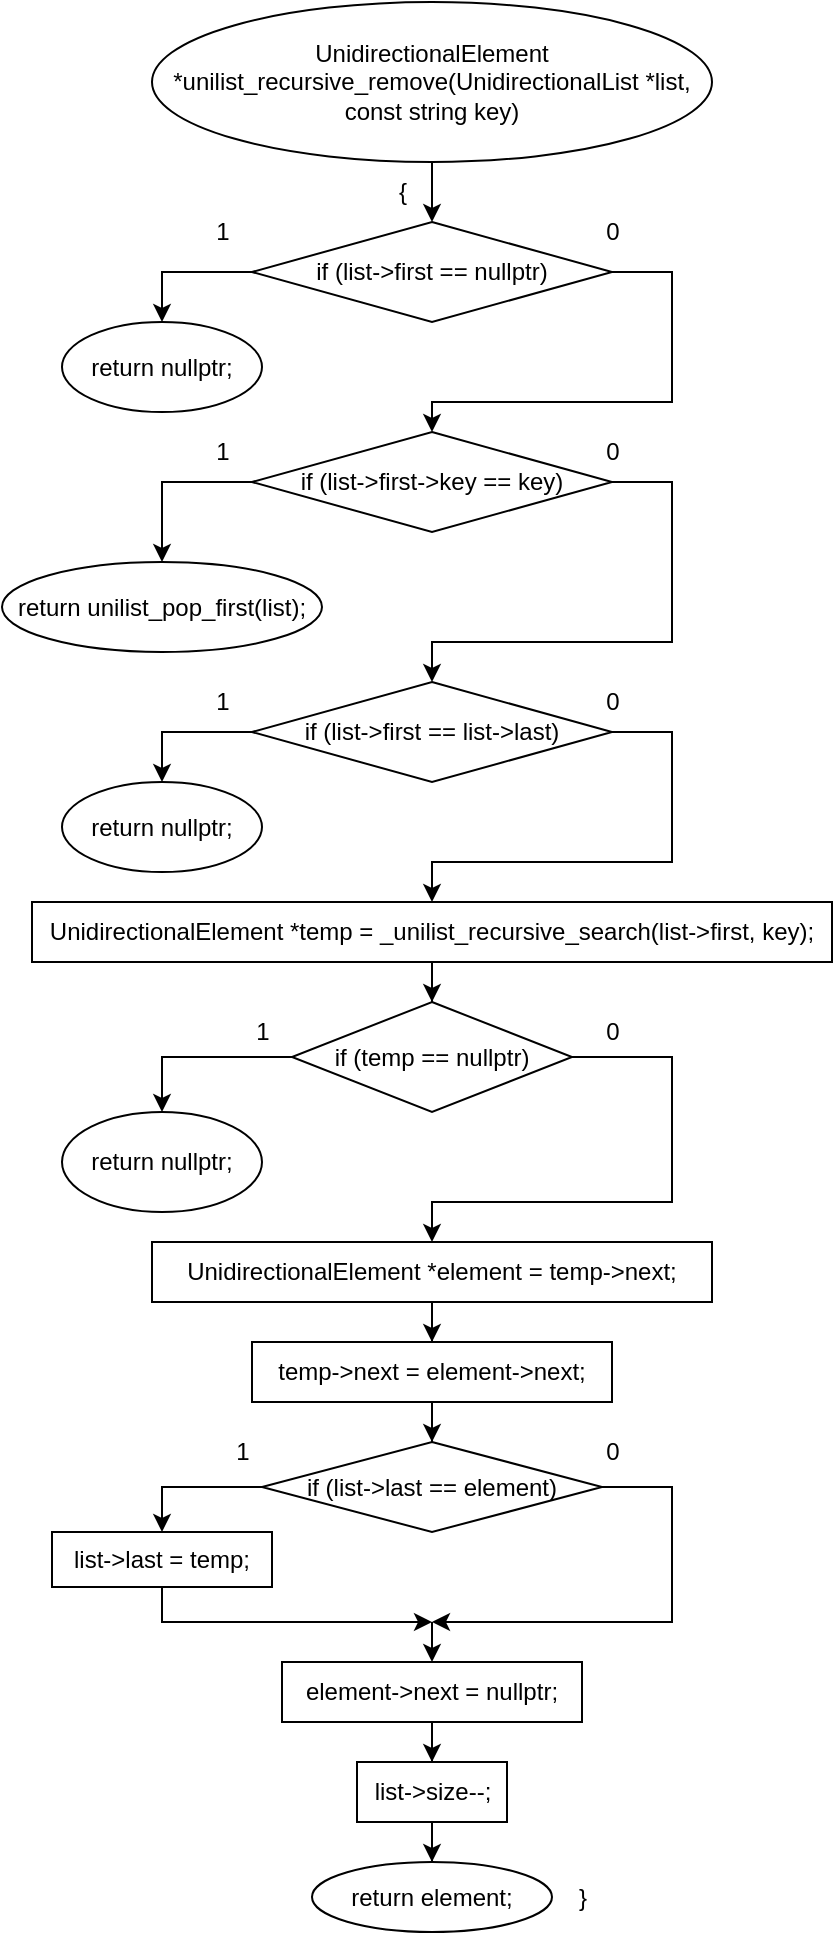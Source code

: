 <mxfile version="20.8.16" type="device"><diagram name="Страница 1" id="PlO7D-eWGLN8RuqNhPjP"><mxGraphModel dx="1050" dy="629" grid="1" gridSize="10" guides="1" tooltips="1" connect="1" arrows="1" fold="1" page="1" pageScale="1" pageWidth="827" pageHeight="1169" math="0" shadow="0"><root><mxCell id="0"/><mxCell id="1" parent="0"/><mxCell id="T_EFkz1AX2b2uwL6UDqi-3" value="" style="edgeStyle=orthogonalEdgeStyle;rounded=0;orthogonalLoop=1;jettySize=auto;html=1;" edge="1" parent="1" source="T_EFkz1AX2b2uwL6UDqi-1" target="T_EFkz1AX2b2uwL6UDqi-2"><mxGeometry relative="1" as="geometry"/></mxCell><mxCell id="T_EFkz1AX2b2uwL6UDqi-1" value="&lt;div&gt;UnidirectionalElement *unilist_recursive_remove(UnidirectionalList *list, const string key)&lt;/div&gt;" style="ellipse;whiteSpace=wrap;html=1;" vertex="1" parent="1"><mxGeometry x="280" y="40" width="280" height="80" as="geometry"/></mxCell><mxCell id="T_EFkz1AX2b2uwL6UDqi-6" value="" style="edgeStyle=orthogonalEdgeStyle;rounded=0;orthogonalLoop=1;jettySize=auto;html=1;exitX=0;exitY=0.5;exitDx=0;exitDy=0;entryX=0.5;entryY=0;entryDx=0;entryDy=0;" edge="1" parent="1" source="T_EFkz1AX2b2uwL6UDqi-2" target="T_EFkz1AX2b2uwL6UDqi-5"><mxGeometry relative="1" as="geometry"><Array as="points"><mxPoint x="285" y="175"/></Array></mxGeometry></mxCell><mxCell id="T_EFkz1AX2b2uwL6UDqi-9" value="" style="edgeStyle=orthogonalEdgeStyle;rounded=0;orthogonalLoop=1;jettySize=auto;html=1;entryX=0.5;entryY=0;entryDx=0;entryDy=0;exitX=1;exitY=0.5;exitDx=0;exitDy=0;" edge="1" parent="1" source="T_EFkz1AX2b2uwL6UDqi-2" target="T_EFkz1AX2b2uwL6UDqi-8"><mxGeometry relative="1" as="geometry"><Array as="points"><mxPoint x="540" y="175"/><mxPoint x="540" y="240"/><mxPoint x="420" y="240"/></Array></mxGeometry></mxCell><mxCell id="T_EFkz1AX2b2uwL6UDqi-2" value="if (list-&amp;gt;first == nullptr)" style="rhombus;whiteSpace=wrap;html=1;" vertex="1" parent="1"><mxGeometry x="330" y="150" width="180" height="50" as="geometry"/></mxCell><mxCell id="T_EFkz1AX2b2uwL6UDqi-4" value="{" style="text;html=1;align=center;verticalAlign=middle;resizable=0;points=[];autosize=1;strokeColor=none;fillColor=none;" vertex="1" parent="1"><mxGeometry x="390" y="120" width="30" height="30" as="geometry"/></mxCell><mxCell id="T_EFkz1AX2b2uwL6UDqi-5" value="return nullptr;" style="ellipse;whiteSpace=wrap;html=1;" vertex="1" parent="1"><mxGeometry x="235" y="200" width="100" height="45" as="geometry"/></mxCell><mxCell id="T_EFkz1AX2b2uwL6UDqi-7" value="1" style="text;html=1;align=center;verticalAlign=middle;resizable=0;points=[];autosize=1;strokeColor=none;fillColor=none;" vertex="1" parent="1"><mxGeometry x="300" y="140" width="30" height="30" as="geometry"/></mxCell><mxCell id="T_EFkz1AX2b2uwL6UDqi-11" value="" style="edgeStyle=orthogonalEdgeStyle;rounded=0;orthogonalLoop=1;jettySize=auto;html=1;entryX=0.5;entryY=0;entryDx=0;entryDy=0;exitX=1;exitY=0.5;exitDx=0;exitDy=0;" edge="1" parent="1" source="T_EFkz1AX2b2uwL6UDqi-8" target="T_EFkz1AX2b2uwL6UDqi-10"><mxGeometry relative="1" as="geometry"><Array as="points"><mxPoint x="540" y="280"/><mxPoint x="540" y="360"/><mxPoint x="420" y="360"/></Array></mxGeometry></mxCell><mxCell id="T_EFkz1AX2b2uwL6UDqi-13" value="" style="edgeStyle=orthogonalEdgeStyle;rounded=0;orthogonalLoop=1;jettySize=auto;html=1;exitX=0;exitY=0.5;exitDx=0;exitDy=0;entryX=0.5;entryY=0;entryDx=0;entryDy=0;" edge="1" parent="1" source="T_EFkz1AX2b2uwL6UDqi-8" target="T_EFkz1AX2b2uwL6UDqi-12"><mxGeometry relative="1" as="geometry"/></mxCell><mxCell id="T_EFkz1AX2b2uwL6UDqi-8" value="if (list-&amp;gt;first-&amp;gt;key == key)" style="rhombus;whiteSpace=wrap;html=1;" vertex="1" parent="1"><mxGeometry x="330" y="255" width="180" height="50" as="geometry"/></mxCell><mxCell id="T_EFkz1AX2b2uwL6UDqi-20" value="" style="edgeStyle=orthogonalEdgeStyle;rounded=0;orthogonalLoop=1;jettySize=auto;html=1;exitX=0;exitY=0.5;exitDx=0;exitDy=0;entryX=0.5;entryY=0;entryDx=0;entryDy=0;" edge="1" parent="1" source="T_EFkz1AX2b2uwL6UDqi-10" target="T_EFkz1AX2b2uwL6UDqi-19"><mxGeometry relative="1" as="geometry"/></mxCell><mxCell id="T_EFkz1AX2b2uwL6UDqi-25" value="" style="edgeStyle=orthogonalEdgeStyle;rounded=0;orthogonalLoop=1;jettySize=auto;html=1;entryX=0.5;entryY=0;entryDx=0;entryDy=0;exitX=1;exitY=0.5;exitDx=0;exitDy=0;" edge="1" parent="1" source="T_EFkz1AX2b2uwL6UDqi-10" target="T_EFkz1AX2b2uwL6UDqi-22"><mxGeometry relative="1" as="geometry"><Array as="points"><mxPoint x="540" y="405"/><mxPoint x="540" y="470"/><mxPoint x="420" y="470"/></Array></mxGeometry></mxCell><mxCell id="T_EFkz1AX2b2uwL6UDqi-10" value="if (list-&amp;gt;first == list-&amp;gt;last)" style="rhombus;whiteSpace=wrap;html=1;" vertex="1" parent="1"><mxGeometry x="330" y="380" width="180" height="50" as="geometry"/></mxCell><mxCell id="T_EFkz1AX2b2uwL6UDqi-12" value="return unilist_pop_first(list);" style="ellipse;whiteSpace=wrap;html=1;" vertex="1" parent="1"><mxGeometry x="205" y="320" width="160" height="45" as="geometry"/></mxCell><mxCell id="T_EFkz1AX2b2uwL6UDqi-14" value="0" style="text;html=1;align=center;verticalAlign=middle;resizable=0;points=[];autosize=1;strokeColor=none;fillColor=none;" vertex="1" parent="1"><mxGeometry x="495" y="250" width="30" height="30" as="geometry"/></mxCell><mxCell id="T_EFkz1AX2b2uwL6UDqi-15" value="0" style="text;html=1;align=center;verticalAlign=middle;resizable=0;points=[];autosize=1;strokeColor=none;fillColor=none;" vertex="1" parent="1"><mxGeometry x="495" y="140" width="30" height="30" as="geometry"/></mxCell><mxCell id="T_EFkz1AX2b2uwL6UDqi-16" value="1" style="text;html=1;align=center;verticalAlign=middle;resizable=0;points=[];autosize=1;strokeColor=none;fillColor=none;" vertex="1" parent="1"><mxGeometry x="300" y="250" width="30" height="30" as="geometry"/></mxCell><mxCell id="T_EFkz1AX2b2uwL6UDqi-19" value="return nullptr;" style="ellipse;whiteSpace=wrap;html=1;" vertex="1" parent="1"><mxGeometry x="235" y="430" width="100" height="45" as="geometry"/></mxCell><mxCell id="T_EFkz1AX2b2uwL6UDqi-29" value="" style="edgeStyle=orthogonalEdgeStyle;rounded=0;orthogonalLoop=1;jettySize=auto;html=1;" edge="1" parent="1" source="T_EFkz1AX2b2uwL6UDqi-22" target="T_EFkz1AX2b2uwL6UDqi-28"><mxGeometry relative="1" as="geometry"/></mxCell><mxCell id="T_EFkz1AX2b2uwL6UDqi-22" value="UnidirectionalElement *temp = _unilist_recursive_search(list-&amp;gt;first, key);" style="whiteSpace=wrap;html=1;" vertex="1" parent="1"><mxGeometry x="220" y="490" width="400" height="30" as="geometry"/></mxCell><mxCell id="T_EFkz1AX2b2uwL6UDqi-26" value="0" style="text;html=1;align=center;verticalAlign=middle;resizable=0;points=[];autosize=1;strokeColor=none;fillColor=none;" vertex="1" parent="1"><mxGeometry x="495" y="375" width="30" height="30" as="geometry"/></mxCell><mxCell id="T_EFkz1AX2b2uwL6UDqi-27" value="1" style="text;html=1;align=center;verticalAlign=middle;resizable=0;points=[];autosize=1;strokeColor=none;fillColor=none;" vertex="1" parent="1"><mxGeometry x="300" y="375" width="30" height="30" as="geometry"/></mxCell><mxCell id="T_EFkz1AX2b2uwL6UDqi-33" value="" style="edgeStyle=orthogonalEdgeStyle;rounded=0;orthogonalLoop=1;jettySize=auto;html=1;exitX=0;exitY=0.5;exitDx=0;exitDy=0;entryX=0.5;entryY=0;entryDx=0;entryDy=0;" edge="1" parent="1" source="T_EFkz1AX2b2uwL6UDqi-28" target="T_EFkz1AX2b2uwL6UDqi-32"><mxGeometry relative="1" as="geometry"/></mxCell><mxCell id="T_EFkz1AX2b2uwL6UDqi-37" value="" style="edgeStyle=orthogonalEdgeStyle;rounded=0;orthogonalLoop=1;jettySize=auto;html=1;entryX=0.5;entryY=0;entryDx=0;entryDy=0;exitX=1;exitY=0.5;exitDx=0;exitDy=0;" edge="1" parent="1" source="T_EFkz1AX2b2uwL6UDqi-28" target="T_EFkz1AX2b2uwL6UDqi-36"><mxGeometry relative="1" as="geometry"><Array as="points"><mxPoint x="540" y="568"/><mxPoint x="540" y="640"/><mxPoint x="420" y="640"/></Array></mxGeometry></mxCell><mxCell id="T_EFkz1AX2b2uwL6UDqi-28" value="if (temp == nullptr)" style="rhombus;whiteSpace=wrap;html=1;" vertex="1" parent="1"><mxGeometry x="350" y="540" width="140" height="55" as="geometry"/></mxCell><mxCell id="T_EFkz1AX2b2uwL6UDqi-32" value="return nullptr;" style="ellipse;whiteSpace=wrap;html=1;" vertex="1" parent="1"><mxGeometry x="235" y="595" width="100" height="50" as="geometry"/></mxCell><mxCell id="T_EFkz1AX2b2uwL6UDqi-35" value="1" style="text;html=1;align=center;verticalAlign=middle;resizable=0;points=[];autosize=1;strokeColor=none;fillColor=none;" vertex="1" parent="1"><mxGeometry x="320" y="540" width="30" height="30" as="geometry"/></mxCell><mxCell id="T_EFkz1AX2b2uwL6UDqi-40" value="" style="edgeStyle=orthogonalEdgeStyle;rounded=0;orthogonalLoop=1;jettySize=auto;html=1;" edge="1" parent="1" source="T_EFkz1AX2b2uwL6UDqi-36" target="T_EFkz1AX2b2uwL6UDqi-39"><mxGeometry relative="1" as="geometry"/></mxCell><mxCell id="T_EFkz1AX2b2uwL6UDqi-36" value="UnidirectionalElement *element = temp-&amp;gt;next;" style="whiteSpace=wrap;html=1;" vertex="1" parent="1"><mxGeometry x="280" y="660" width="280" height="30" as="geometry"/></mxCell><mxCell id="T_EFkz1AX2b2uwL6UDqi-38" value="0" style="text;html=1;align=center;verticalAlign=middle;resizable=0;points=[];autosize=1;strokeColor=none;fillColor=none;" vertex="1" parent="1"><mxGeometry x="495" y="540" width="30" height="30" as="geometry"/></mxCell><mxCell id="T_EFkz1AX2b2uwL6UDqi-42" value="" style="edgeStyle=orthogonalEdgeStyle;rounded=0;orthogonalLoop=1;jettySize=auto;html=1;" edge="1" parent="1" source="T_EFkz1AX2b2uwL6UDqi-39" target="T_EFkz1AX2b2uwL6UDqi-41"><mxGeometry relative="1" as="geometry"/></mxCell><mxCell id="T_EFkz1AX2b2uwL6UDqi-39" value="temp-&amp;gt;next = element-&amp;gt;next;" style="whiteSpace=wrap;html=1;" vertex="1" parent="1"><mxGeometry x="330" y="710" width="180" height="30" as="geometry"/></mxCell><mxCell id="T_EFkz1AX2b2uwL6UDqi-46" value="" style="edgeStyle=orthogonalEdgeStyle;rounded=0;orthogonalLoop=1;jettySize=auto;html=1;exitX=0;exitY=0.5;exitDx=0;exitDy=0;" edge="1" parent="1" source="T_EFkz1AX2b2uwL6UDqi-41" target="T_EFkz1AX2b2uwL6UDqi-45"><mxGeometry relative="1" as="geometry"/></mxCell><mxCell id="T_EFkz1AX2b2uwL6UDqi-48" style="edgeStyle=orthogonalEdgeStyle;rounded=0;orthogonalLoop=1;jettySize=auto;html=1;exitX=1;exitY=0.5;exitDx=0;exitDy=0;" edge="1" parent="1" source="T_EFkz1AX2b2uwL6UDqi-41"><mxGeometry relative="1" as="geometry"><mxPoint x="420" y="850" as="targetPoint"/><mxPoint x="510" y="783" as="sourcePoint"/><Array as="points"><mxPoint x="540" y="783"/><mxPoint x="540" y="850"/></Array></mxGeometry></mxCell><mxCell id="T_EFkz1AX2b2uwL6UDqi-41" value="if (list-&amp;gt;last == element)" style="rhombus;whiteSpace=wrap;html=1;" vertex="1" parent="1"><mxGeometry x="335" y="760" width="170" height="45" as="geometry"/></mxCell><mxCell id="T_EFkz1AX2b2uwL6UDqi-47" style="edgeStyle=orthogonalEdgeStyle;rounded=0;orthogonalLoop=1;jettySize=auto;html=1;exitX=0.5;exitY=1;exitDx=0;exitDy=0;" edge="1" parent="1" source="T_EFkz1AX2b2uwL6UDqi-45"><mxGeometry relative="1" as="geometry"><mxPoint x="420" y="850" as="targetPoint"/><Array as="points"><mxPoint x="285" y="850"/></Array></mxGeometry></mxCell><mxCell id="T_EFkz1AX2b2uwL6UDqi-45" value="list-&amp;gt;last = temp;" style="whiteSpace=wrap;html=1;" vertex="1" parent="1"><mxGeometry x="230" y="805" width="110" height="27.5" as="geometry"/></mxCell><mxCell id="T_EFkz1AX2b2uwL6UDqi-49" value="" style="endArrow=classic;html=1;rounded=0;entryX=0.5;entryY=0;entryDx=0;entryDy=0;" edge="1" parent="1" target="T_EFkz1AX2b2uwL6UDqi-52"><mxGeometry width="50" height="50" relative="1" as="geometry"><mxPoint x="420" y="850" as="sourcePoint"/><mxPoint x="420" y="880" as="targetPoint"/></mxGeometry></mxCell><mxCell id="T_EFkz1AX2b2uwL6UDqi-50" value="1" style="text;html=1;align=center;verticalAlign=middle;resizable=0;points=[];autosize=1;strokeColor=none;fillColor=none;" vertex="1" parent="1"><mxGeometry x="310" y="750" width="30" height="30" as="geometry"/></mxCell><mxCell id="T_EFkz1AX2b2uwL6UDqi-51" value="0" style="text;html=1;align=center;verticalAlign=middle;resizable=0;points=[];autosize=1;strokeColor=none;fillColor=none;" vertex="1" parent="1"><mxGeometry x="495" y="750" width="30" height="30" as="geometry"/></mxCell><mxCell id="T_EFkz1AX2b2uwL6UDqi-54" value="" style="edgeStyle=orthogonalEdgeStyle;rounded=0;orthogonalLoop=1;jettySize=auto;html=1;" edge="1" parent="1" source="T_EFkz1AX2b2uwL6UDqi-52" target="T_EFkz1AX2b2uwL6UDqi-53"><mxGeometry relative="1" as="geometry"/></mxCell><mxCell id="T_EFkz1AX2b2uwL6UDqi-52" value="element-&amp;gt;next = nullptr;" style="whiteSpace=wrap;html=1;" vertex="1" parent="1"><mxGeometry x="345" y="870" width="150" height="30" as="geometry"/></mxCell><mxCell id="T_EFkz1AX2b2uwL6UDqi-58" value="" style="edgeStyle=orthogonalEdgeStyle;rounded=0;orthogonalLoop=1;jettySize=auto;html=1;" edge="1" parent="1" source="T_EFkz1AX2b2uwL6UDqi-53" target="T_EFkz1AX2b2uwL6UDqi-57"><mxGeometry relative="1" as="geometry"/></mxCell><mxCell id="T_EFkz1AX2b2uwL6UDqi-53" value="list-&amp;gt;size--;" style="whiteSpace=wrap;html=1;" vertex="1" parent="1"><mxGeometry x="382.5" y="920" width="75" height="30" as="geometry"/></mxCell><mxCell id="T_EFkz1AX2b2uwL6UDqi-57" value="return element;" style="ellipse;whiteSpace=wrap;html=1;" vertex="1" parent="1"><mxGeometry x="360" y="970" width="120" height="35" as="geometry"/></mxCell><mxCell id="T_EFkz1AX2b2uwL6UDqi-59" value="}" style="text;html=1;align=center;verticalAlign=middle;resizable=0;points=[];autosize=1;strokeColor=none;fillColor=none;" vertex="1" parent="1"><mxGeometry x="480" y="972.5" width="30" height="30" as="geometry"/></mxCell></root></mxGraphModel></diagram></mxfile>